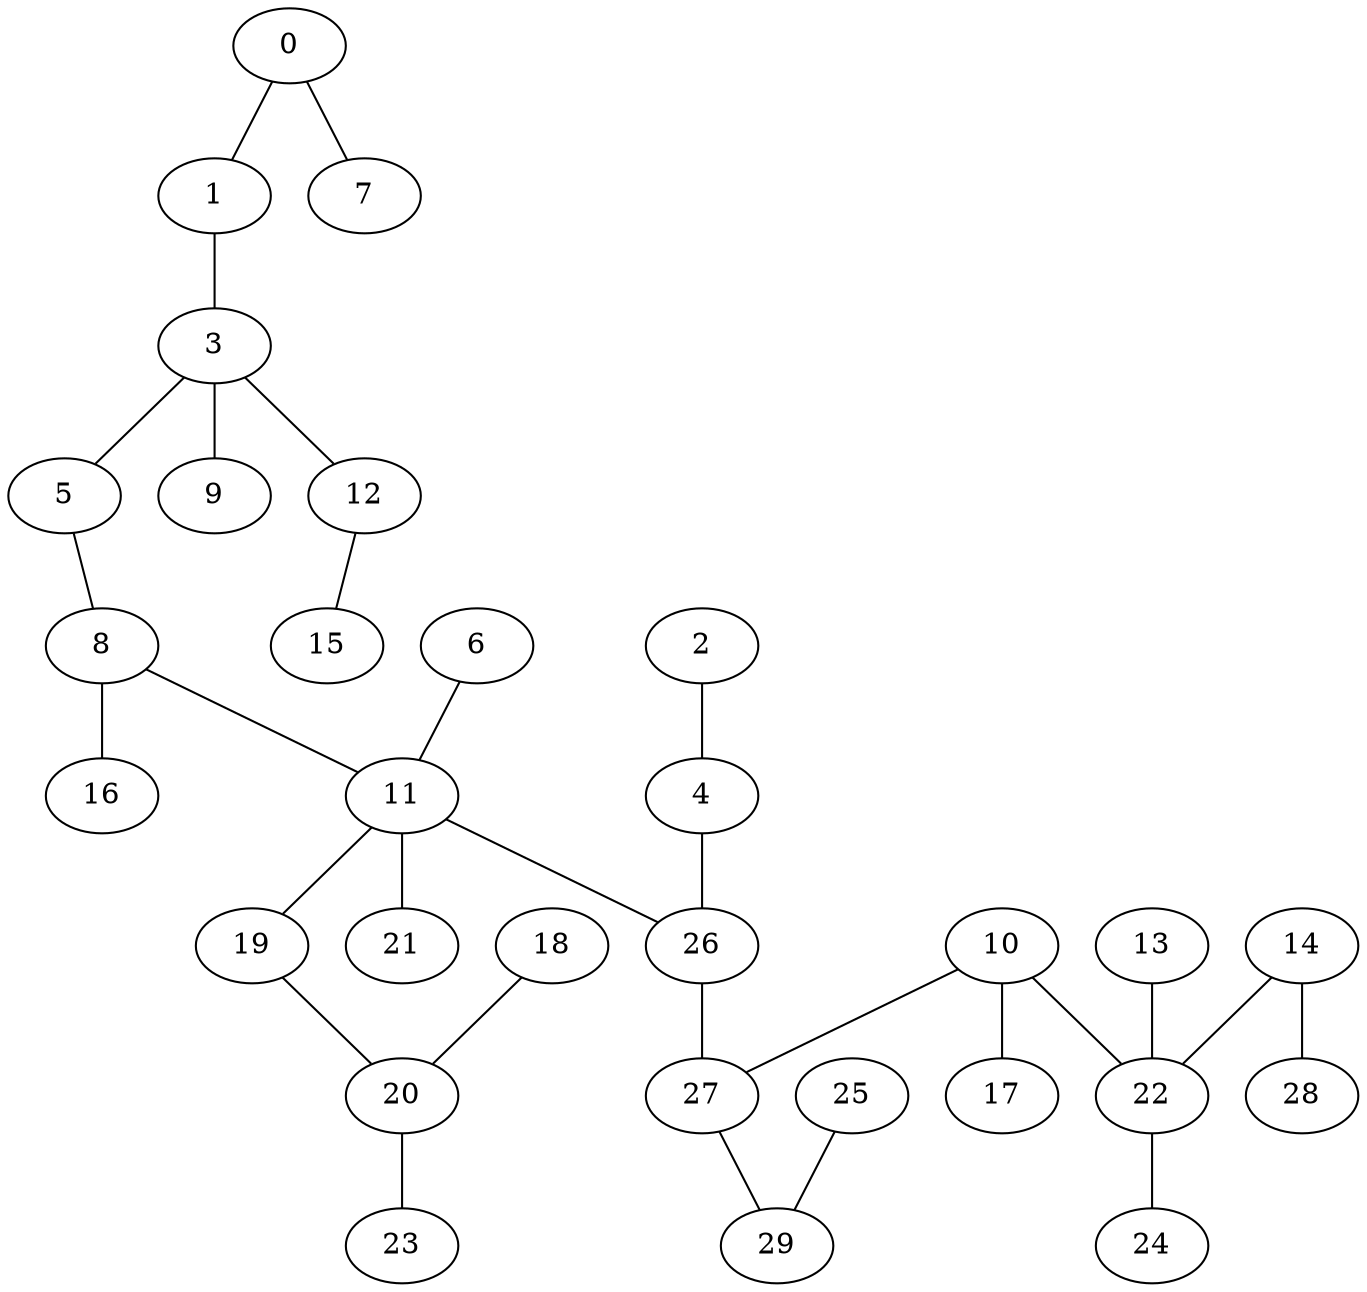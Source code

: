 strict graph G {
0;
1;
2;
3;
4;
5;
6;
7;
8;
9;
10;
11;
12;
13;
14;
15;
16;
17;
18;
19;
20;
21;
22;
23;
24;
25;
26;
27;
28;
29;
18 -- 20;
14 -- 22;
25 -- 29;
13 -- 22;
22 -- 24;
3 -- 5;
19 -- 20;
10 -- 22;
4 -- 26;
27 -- 29;
11 -- 19;
8 -- 11;
0 -- 1;
3 -- 9;
10 -- 27;
26 -- 27;
12 -- 15;
8 -- 16;
2 -- 4;
5 -- 8;
11 -- 26;
14 -- 28;
1 -- 3;
20 -- 23;
11 -- 21;
6 -- 11;
10 -- 17;
3 -- 12;
0 -- 7;
}
